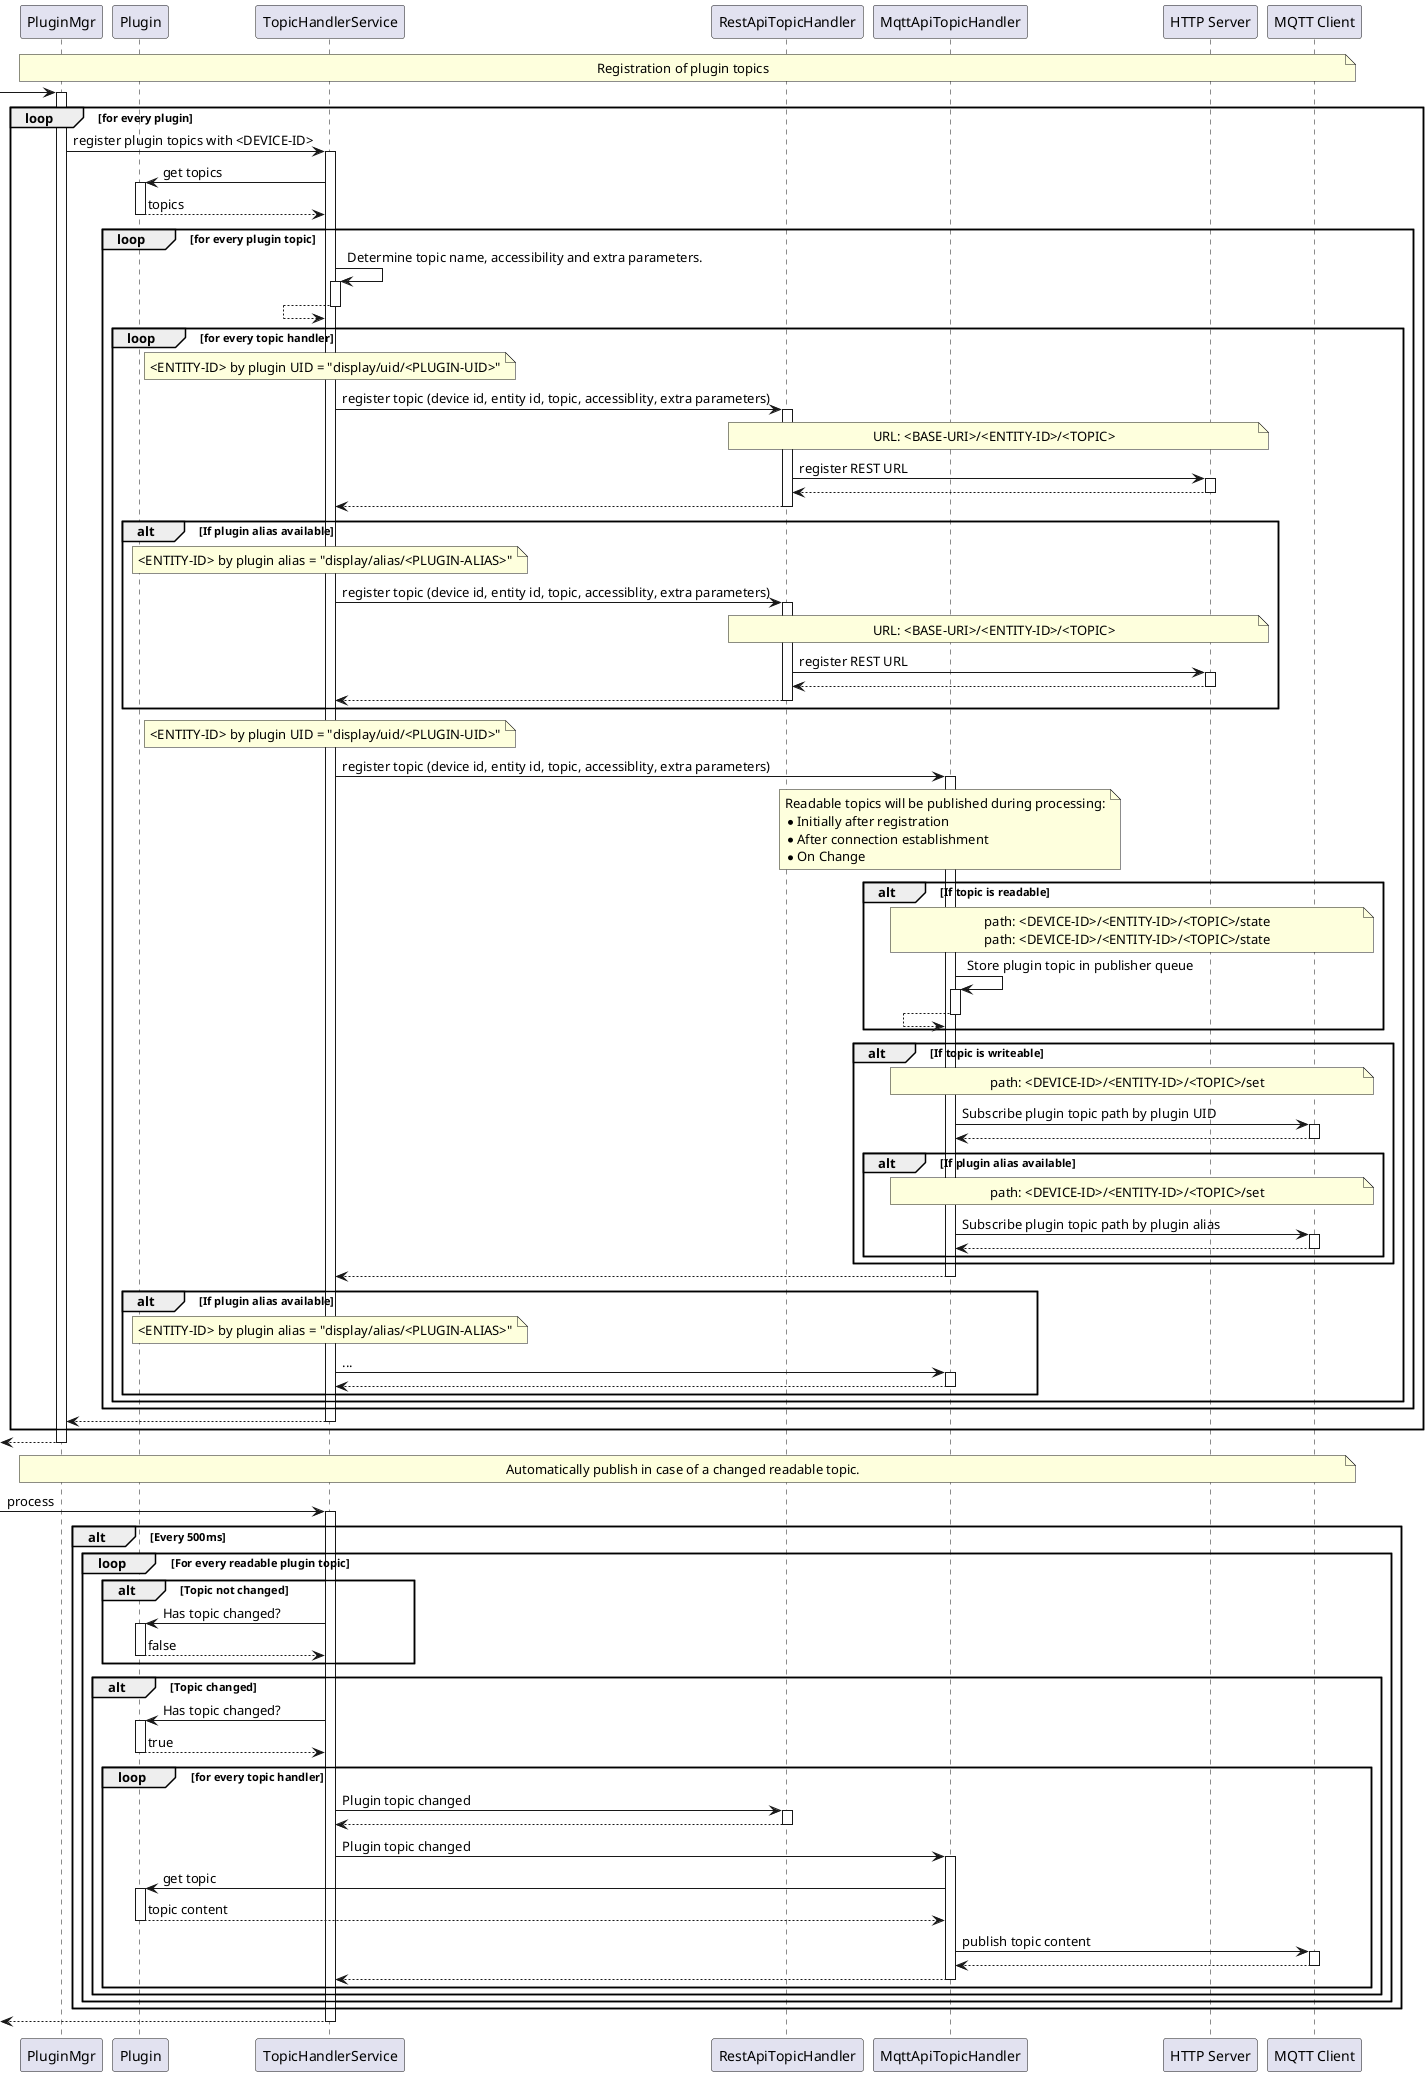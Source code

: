 @startuml topic_handler_service


participant "PluginMgr" as pluginMgr
participant "Plugin" as plugin
participant "TopicHandlerService" as topicHandlerService
participant "RestApiTopicHandler" as restApiTopicHandler
participant "MqttApiTopicHandler" as mqttApiTopicHandler
participant "HTTP Server" as httpServer
participant "MQTT Client" as mqttClient

autoactivate on

note over pluginMgr,mqttClient
    Registration of plugin topics
end note

-> pluginMgr

loop for every plugin
    pluginMgr -> topicHandlerService: register plugin topics with <DEVICE-ID>

        topicHandlerService -> plugin: get topics
        topicHandlerService <-- plugin: topics

        loop for every plugin topic

            topicHandlerService -> topicHandlerService: Determine topic name, accessibility and extra parameters.
            topicHandlerService <-- topicHandlerService

            loop for every topic handler

                note over topicHandlerService
                    <ENTITY-ID> by plugin UID = "display/uid/<PLUGIN-UID>"
                end note

                topicHandlerService -> restApiTopicHandler: register topic (device id, entity id, topic, accessiblity, extra parameters)

                    note over restApiTopicHandler,httpServer
                        URL: <BASE-URI>/<ENTITY-ID>/<TOPIC>
                    end note

                    restApiTopicHandler -> httpServer: register REST URL
                    restApiTopicHandler <-- httpServer

                topicHandlerService <-- restApiTopicHandler

                alt If plugin alias available

                    note over topicHandlerService
                        <ENTITY-ID> by plugin alias = "display/alias/<PLUGIN-ALIAS>"
                    end note

                    topicHandlerService -> restApiTopicHandler: register topic (device id, entity id, topic, accessiblity, extra parameters)

                        note over restApiTopicHandler,httpServer
                            URL: <BASE-URI>/<ENTITY-ID>/<TOPIC>
                        end note

                        restApiTopicHandler -> httpServer: register REST URL
                        restApiTopicHandler <-- httpServer

                    topicHandlerService <-- restApiTopicHandler

                end alt

                note over topicHandlerService
                    <ENTITY-ID> by plugin UID = "display/uid/<PLUGIN-UID>"
                end note

                topicHandlerService -> mqttApiTopicHandler: register topic (device id, entity id, topic, accessiblity, extra parameters)

                    note over mqttApiTopicHandler
                        Readable topics will be published during processing:
                        * Initially after registration
                        * After connection establishment
                        * On Change
                    end note

                    alt If topic is readable

                        note over mqttApiTopicHandler,mqttClient
                            path: <DEVICE-ID>/<ENTITY-ID>/<TOPIC>/state
                            path: <DEVICE-ID>/<ENTITY-ID>/<TOPIC>/state
                        end note

                        mqttApiTopicHandler -> mqttApiTopicHandler: Store plugin topic in publisher queue
                        mqttApiTopicHandler <-- mqttApiTopicHandler

                    end alt

                    alt If topic is writeable

                        note over mqttApiTopicHandler,mqttClient
                            path: <DEVICE-ID>/<ENTITY-ID>/<TOPIC>/set
                        end note

                        mqttApiTopicHandler -> mqttClient: Subscribe plugin topic path by plugin UID
                        mqttApiTopicHandler <-- mqttClient

                        alt If plugin alias available

                            note over mqttApiTopicHandler,mqttClient
                                path: <DEVICE-ID>/<ENTITY-ID>/<TOPIC>/set
                            end note

                            mqttApiTopicHandler -> mqttClient: Subscribe plugin topic path by plugin alias
                            mqttApiTopicHandler <-- mqttClient

                        end alt

                    end alt

                topicHandlerService <-- mqttApiTopicHandler

                alt If plugin alias available

                    note over topicHandlerService
                        <ENTITY-ID> by plugin alias = "display/alias/<PLUGIN-ALIAS>"
                    end note

                    topicHandlerService -> mqttApiTopicHandler: ...
                    topicHandlerService <-- mqttApiTopicHandler

                end alt

            end loop

        end loop

    pluginMgr <-- topicHandlerService
end loop

<-- pluginMgr

note over pluginMgr,mqttClient
    Automatically publish in case of a changed readable topic.
end note

-> topicHandlerService: process

    alt Every 500ms

        loop For every readable plugin topic

            alt Topic not changed
                topicHandlerService -> plugin: Has topic changed?
                topicHandlerService <-- plugin: false
            end alt

            alt Topic changed
                topicHandlerService -> plugin: Has topic changed?
                topicHandlerService <-- plugin: true

                loop for every topic handler

                    topicHandlerService -> restApiTopicHandler: Plugin topic changed
                    topicHandlerService <-- restApiTopicHandler

                    topicHandlerService -> mqttApiTopicHandler: Plugin topic changed

                        mqttApiTopicHandler -> plugin: get topic
                        mqttApiTopicHandler <-- plugin: topic content

                        mqttApiTopicHandler -> mqttClient: publish topic content
                        mqttApiTopicHandler <-- mqttClient

                    topicHandlerService <-- mqttApiTopicHandler

                end loop

            end alt

        end loop

    end alt

<-- topicHandlerService

@enduml
